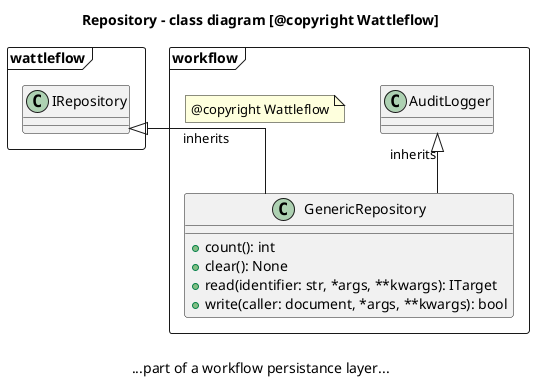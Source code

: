 @startuml

title Repository - class diagram [@copyright Wattleflow]
caption \n...part of a workflow persistance layer...

skinparam linetype ortho
!pragma teoz true

frame wattleflow {
  class IRepository
}

frame workflow {
  class AuditLogger
  class GenericRepository {
    + count(): int
    + clear(): None
    + read(identifier: str, *args, **kwargs): ITarget
    + write(caller: document, *args, **kwargs): bool
  }
  note "@copyright Wattleflow" as N1
}

IRepository <|-- GenericRepository: inherits
AuditLogger <|-- GenericRepository: inherits

@enduml
